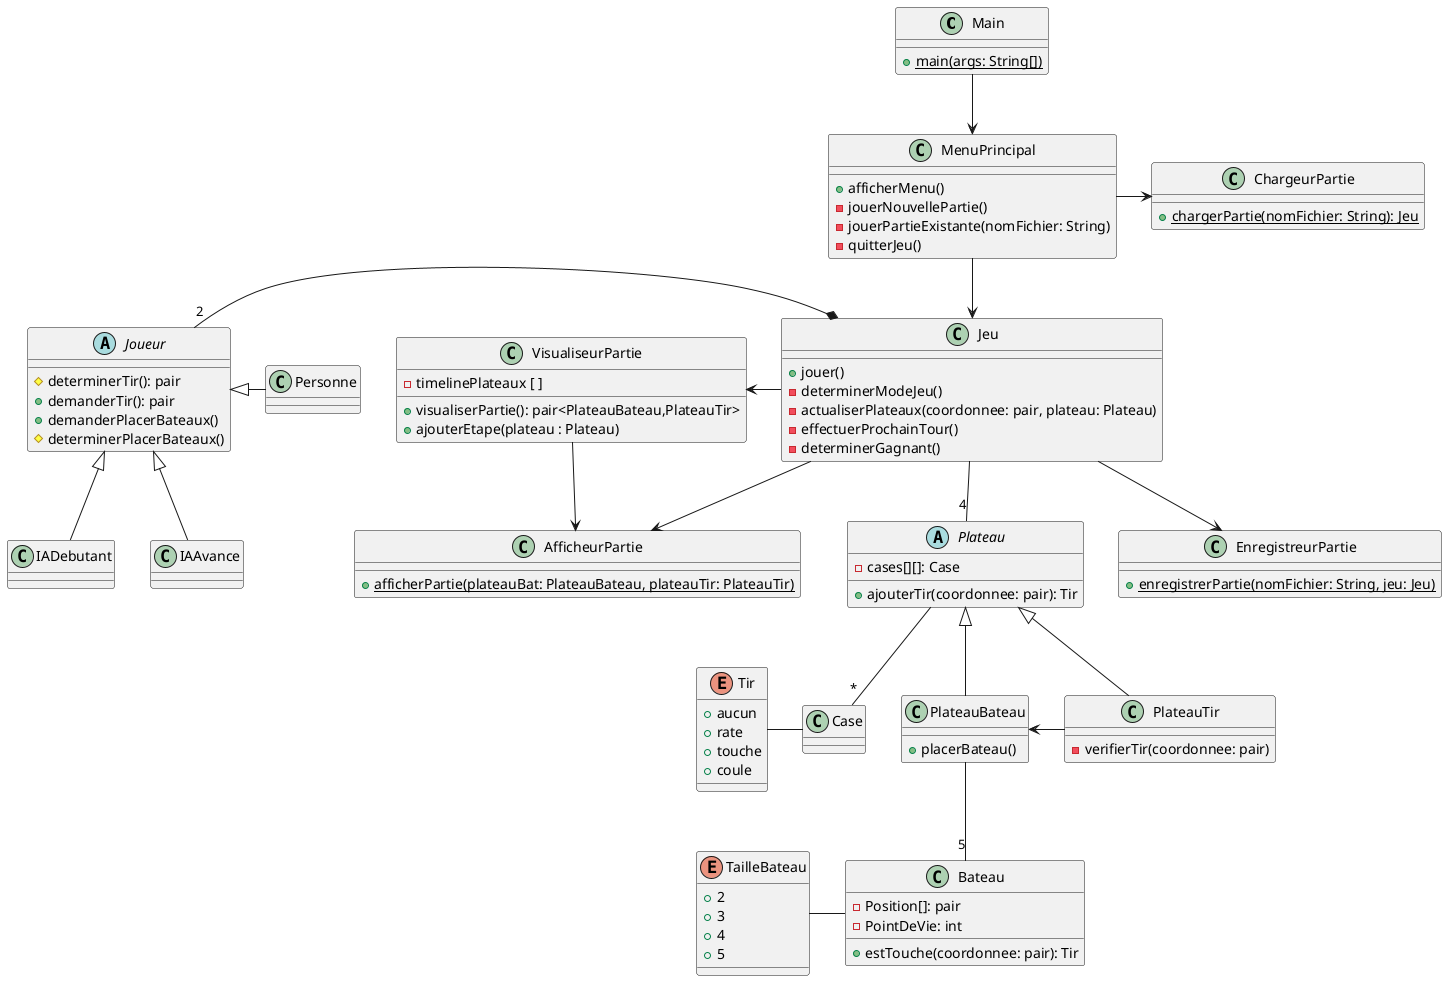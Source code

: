 @startuml

class Main {
    + {static} main(args: String[])
}

abstract class Plateau{
    - cases[][]: Case
    + ajouterTir(coordonnee: pair): Tir
}

abstract class Joueur{
    # determinerTir(): pair
    + demanderTir(): pair
    + demanderPlacerBateaux()
    # determinerPlacerBateaux()
}

class MenuPrincipal{
    + afficherMenu()
    - jouerNouvellePartie()
    - jouerPartieExistante(nomFichier: String)
    - quitterJeu()
}

class Jeu {
    + jouer()
    - determinerModeJeu()
    - actualiserPlateaux(coordonnee: pair, plateau: Plateau)
    - effectuerProchainTour()
    - determinerGagnant()
}

class PlateauBateau {
    + placerBateau()
}

class PlateauTir {
    - verifierTir(coordonnee: pair)
}

class Bateau {
    - Position[]: pair
    - PointDeVie: int
    + estTouche(coordonnee: pair): Tir
}

enum TailleBateau {
    + 2
    + 3
    + 4
    + 5
}

class Case {
}

enum Tir {
    + aucun
    + rate
    + touche
    + coule
}

class IADebutant {
}

class IAAvance{
}

class ChargeurPartie {
    + {static} chargerPartie(nomFichier: String): Jeu
}

class VisualiseurPartie {
    - timelinePlateaux [ ]
    + visualiserPartie(): pair<PlateauBateau,PlateauTir>
    + ajouterEtape(plateau : Plateau)
}

class AfficheurPartie {
    + {static} afficherPartie(plateauBat: PlateauBateau, plateauTir: PlateauTir)
}

class EnregistreurPartie {
    + {static} enregistrerPartie(nomFichier: String, jeu: Jeu)
}

class Personne {
}


PlateauBateau -- "5" Bateau
Bateau -left- TailleBateau
Plateau <|-- PlateauBateau
Plateau <|-- PlateauTir
Jeu -left-> VisualiseurPartie
Jeu --> EnregistreurPartie
Jeu --> AfficheurPartie
MenuPrincipal -> ChargeurPartie
Main --> MenuPrincipal
MenuPrincipal --> Jeu
Jeu-- "4" Plateau
Plateau -- "*" Case
Case -left- Tir
Joueur <|- Personne
Joueur <|-down- IADebutant
Joueur <|-down- IAAvance
Jeu *-left-- "2" Joueur
PlateauBateau <- PlateauTir
VisualiseurPartie --> AfficheurPartie

@enduml